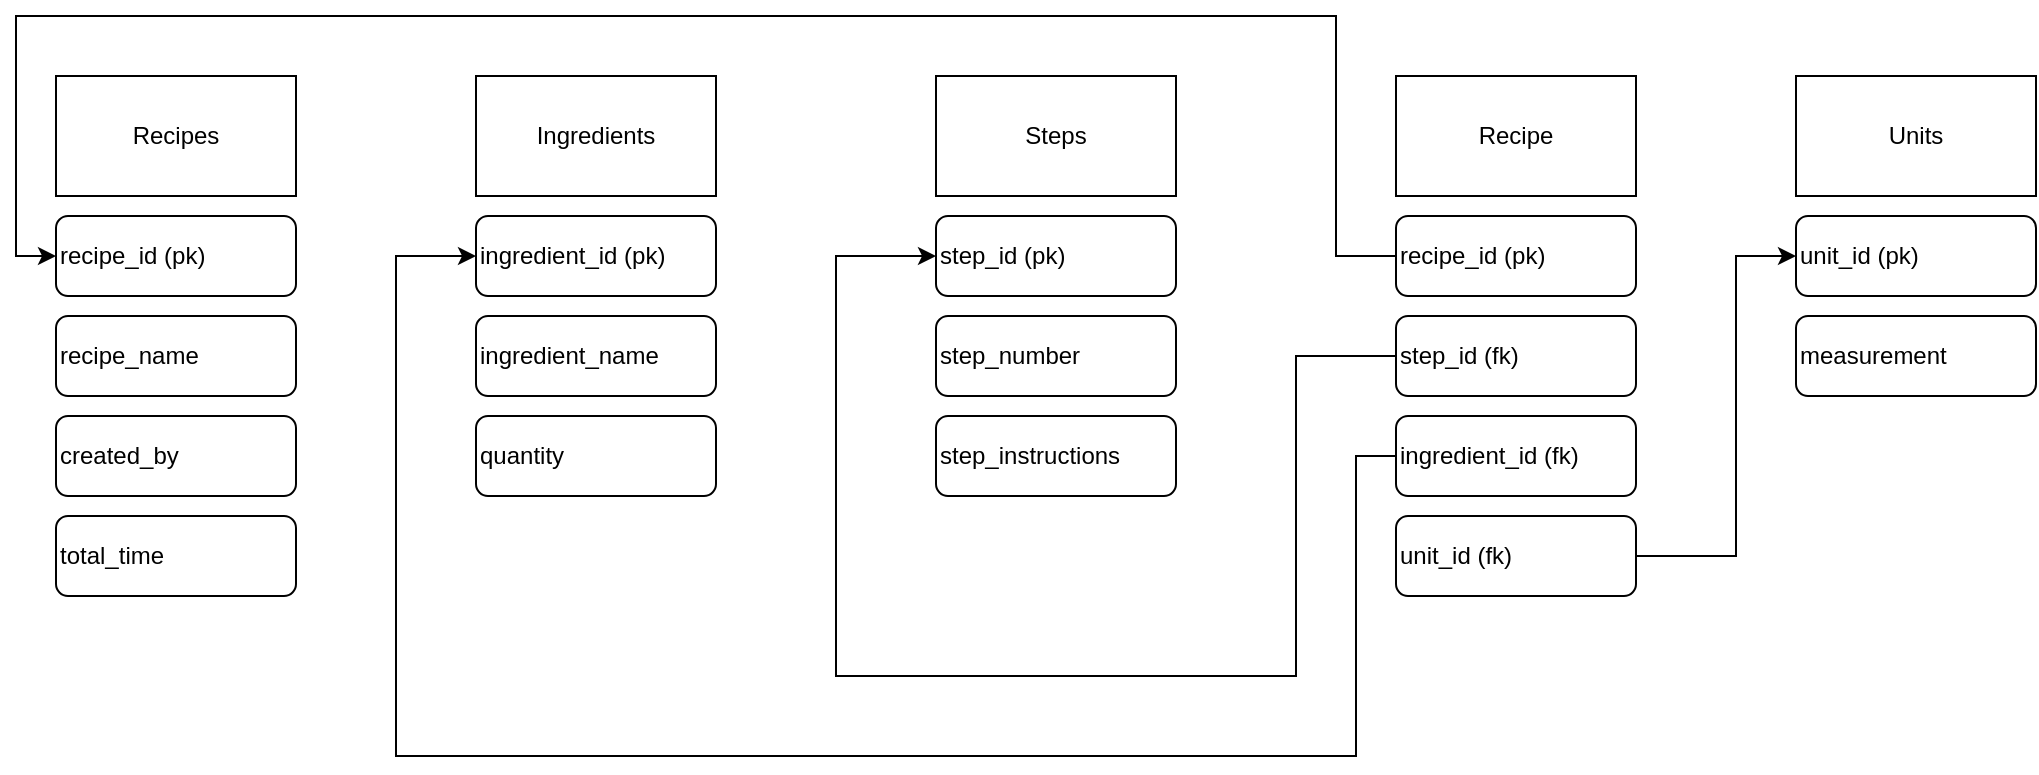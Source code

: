 <mxfile>
    <diagram id="eQAi9FjX2uQirqG-jaGI" name="Page-1">
        <mxGraphModel dx="1004" dy="360" grid="1" gridSize="10" guides="1" tooltips="1" connect="1" arrows="1" fold="1" page="1" pageScale="1" pageWidth="850" pageHeight="1100" math="0" shadow="0">
            <root>
                <mxCell id="0"/>
                <mxCell id="1" parent="0"/>
                <mxCell id="2" value="Recipes" style="whiteSpace=wrap;html=1;" parent="1" vertex="1">
                    <mxGeometry x="40" y="50" width="120" height="60" as="geometry"/>
                </mxCell>
                <mxCell id="3" value="Ingredients" style="whiteSpace=wrap;html=1;" parent="1" vertex="1">
                    <mxGeometry x="250" y="50" width="120" height="60" as="geometry"/>
                </mxCell>
                <mxCell id="4" value="Steps" style="whiteSpace=wrap;html=1;" parent="1" vertex="1">
                    <mxGeometry x="480" y="50" width="120" height="60" as="geometry"/>
                </mxCell>
                <mxCell id="8" value="&lt;div&gt;&lt;span&gt;recipe_id (pk)&lt;/span&gt;&lt;/div&gt;" style="rounded=1;whiteSpace=wrap;html=1;align=left;" parent="1" vertex="1">
                    <mxGeometry x="40" y="120" width="120" height="40" as="geometry"/>
                </mxCell>
                <mxCell id="9" style="edgeStyle=orthogonalEdgeStyle;rounded=0;orthogonalLoop=1;jettySize=auto;html=1;exitX=0.5;exitY=1;exitDx=0;exitDy=0;" parent="1" source="8" target="8" edge="1">
                    <mxGeometry relative="1" as="geometry"/>
                </mxCell>
                <mxCell id="10" value="ingredient_id (pk)" style="rounded=1;whiteSpace=wrap;html=1;align=left;" parent="1" vertex="1">
                    <mxGeometry x="250" y="120" width="120" height="40" as="geometry"/>
                </mxCell>
                <mxCell id="11" value="step_id (pk)" style="rounded=1;whiteSpace=wrap;html=1;align=left;" parent="1" vertex="1">
                    <mxGeometry x="480" y="120" width="120" height="40" as="geometry"/>
                </mxCell>
                <mxCell id="12" value="Recipe" style="whiteSpace=wrap;html=1;" parent="1" vertex="1">
                    <mxGeometry x="710" y="50" width="120" height="60" as="geometry"/>
                </mxCell>
                <mxCell id="14" value="&lt;div&gt;&lt;span&gt;recipe_name&lt;/span&gt;&lt;br&gt;&lt;/div&gt;" style="rounded=1;whiteSpace=wrap;html=1;align=left;" parent="1" vertex="1">
                    <mxGeometry x="40" y="170" width="120" height="40" as="geometry"/>
                </mxCell>
                <mxCell id="15" value="ingredient_name" style="rounded=1;whiteSpace=wrap;html=1;align=left;" parent="1" vertex="1">
                    <mxGeometry x="250" y="170" width="120" height="40" as="geometry"/>
                </mxCell>
                <mxCell id="16" value="quantity" style="rounded=1;whiteSpace=wrap;html=1;align=left;" parent="1" vertex="1">
                    <mxGeometry x="250" y="220" width="120" height="40" as="geometry"/>
                </mxCell>
                <mxCell id="17" value="step_number" style="rounded=1;whiteSpace=wrap;html=1;align=left;" parent="1" vertex="1">
                    <mxGeometry x="480" y="170" width="120" height="40" as="geometry"/>
                </mxCell>
                <mxCell id="19" value="step_instructions" style="rounded=1;whiteSpace=wrap;html=1;align=left;" parent="1" vertex="1">
                    <mxGeometry x="480" y="220" width="120" height="40" as="geometry"/>
                </mxCell>
                <mxCell id="25" style="edgeStyle=orthogonalEdgeStyle;rounded=0;orthogonalLoop=1;jettySize=auto;html=1;exitX=0;exitY=0.5;exitDx=0;exitDy=0;entryX=0;entryY=0.5;entryDx=0;entryDy=0;" parent="1" source="20" target="8" edge="1">
                    <mxGeometry relative="1" as="geometry">
                        <Array as="points">
                            <mxPoint x="680" y="140"/>
                            <mxPoint x="680" y="20"/>
                            <mxPoint x="20" y="20"/>
                            <mxPoint x="20" y="140"/>
                        </Array>
                    </mxGeometry>
                </mxCell>
                <mxCell id="20" value="recipe_id (pk)" style="rounded=1;whiteSpace=wrap;html=1;align=left;" parent="1" vertex="1">
                    <mxGeometry x="710" y="120" width="120" height="40" as="geometry"/>
                </mxCell>
                <mxCell id="23" style="edgeStyle=orthogonalEdgeStyle;rounded=0;orthogonalLoop=1;jettySize=auto;html=1;exitX=0;exitY=0.5;exitDx=0;exitDy=0;entryX=0;entryY=0.5;entryDx=0;entryDy=0;" parent="1" source="21" target="11" edge="1">
                    <mxGeometry relative="1" as="geometry">
                        <mxPoint x="410" y="110" as="targetPoint"/>
                        <Array as="points">
                            <mxPoint x="660" y="190"/>
                            <mxPoint x="660" y="350"/>
                            <mxPoint x="430" y="350"/>
                            <mxPoint x="430" y="140"/>
                        </Array>
                    </mxGeometry>
                </mxCell>
                <mxCell id="21" value="step_id (fk)" style="rounded=1;whiteSpace=wrap;html=1;align=left;" parent="1" vertex="1">
                    <mxGeometry x="710" y="170" width="120" height="40" as="geometry"/>
                </mxCell>
                <mxCell id="24" style="edgeStyle=orthogonalEdgeStyle;rounded=0;orthogonalLoop=1;jettySize=auto;html=1;exitX=0;exitY=0.5;exitDx=0;exitDy=0;entryX=0;entryY=0.5;entryDx=0;entryDy=0;" parent="1" source="22" target="10" edge="1">
                    <mxGeometry relative="1" as="geometry">
                        <Array as="points">
                            <mxPoint x="690" y="240"/>
                            <mxPoint x="690" y="390"/>
                            <mxPoint x="210" y="390"/>
                            <mxPoint x="210" y="140"/>
                        </Array>
                    </mxGeometry>
                </mxCell>
                <mxCell id="22" value="ingredient_id (fk)" style="rounded=1;whiteSpace=wrap;html=1;align=left;" parent="1" vertex="1">
                    <mxGeometry x="710" y="220" width="120" height="40" as="geometry"/>
                </mxCell>
                <mxCell id="26" value="&lt;div&gt;&lt;span&gt;created_by&lt;/span&gt;&lt;br&gt;&lt;/div&gt;" style="rounded=1;whiteSpace=wrap;html=1;align=left;" parent="1" vertex="1">
                    <mxGeometry x="40" y="220" width="120" height="40" as="geometry"/>
                </mxCell>
                <mxCell id="27" value="&lt;div&gt;&lt;span&gt;total_time&lt;/span&gt;&lt;br&gt;&lt;/div&gt;" style="rounded=1;whiteSpace=wrap;html=1;align=left;" parent="1" vertex="1">
                    <mxGeometry x="40" y="270" width="120" height="40" as="geometry"/>
                </mxCell>
                <mxCell id="33" style="edgeStyle=orthogonalEdgeStyle;rounded=0;orthogonalLoop=1;jettySize=auto;html=1;exitX=1;exitY=0.5;exitDx=0;exitDy=0;entryX=0;entryY=0.5;entryDx=0;entryDy=0;" edge="1" parent="1" source="29" target="31">
                    <mxGeometry relative="1" as="geometry">
                        <Array as="points">
                            <mxPoint x="880" y="290"/>
                            <mxPoint x="880" y="140"/>
                        </Array>
                    </mxGeometry>
                </mxCell>
                <mxCell id="29" value="unit_id (fk)" style="rounded=1;whiteSpace=wrap;html=1;align=left;" vertex="1" parent="1">
                    <mxGeometry x="710" y="270" width="120" height="40" as="geometry"/>
                </mxCell>
                <mxCell id="30" value="Units" style="whiteSpace=wrap;html=1;" vertex="1" parent="1">
                    <mxGeometry x="910" y="50" width="120" height="60" as="geometry"/>
                </mxCell>
                <mxCell id="31" value="unit_id (pk)" style="rounded=1;whiteSpace=wrap;html=1;align=left;" vertex="1" parent="1">
                    <mxGeometry x="910" y="120" width="120" height="40" as="geometry"/>
                </mxCell>
                <mxCell id="32" value="measurement" style="rounded=1;whiteSpace=wrap;html=1;align=left;" vertex="1" parent="1">
                    <mxGeometry x="910" y="170" width="120" height="40" as="geometry"/>
                </mxCell>
            </root>
        </mxGraphModel>
    </diagram>
</mxfile>